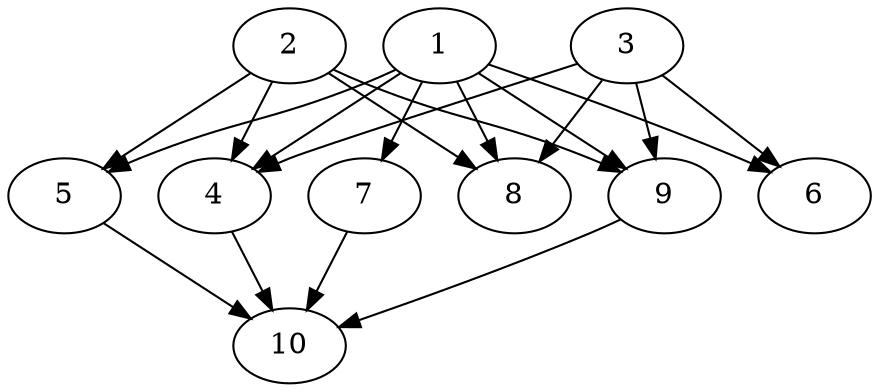 // DAG automatically generated by daggen at Thu Oct  3 13:58:05 2019
// ./daggen --dot -n 10 --ccr 0.4 --fat 0.7 --regular 0.7 --density 0.9 --mindata 5242880 --maxdata 52428800 
digraph G {
  1 [size="50951680", alpha="0.10", expect_size="20380672"] 
  1 -> 4 [size ="20380672"]
  1 -> 5 [size ="20380672"]
  1 -> 6 [size ="20380672"]
  1 -> 7 [size ="20380672"]
  1 -> 8 [size ="20380672"]
  1 -> 9 [size ="20380672"]
  2 [size="30522880", alpha="0.14", expect_size="12209152"] 
  2 -> 4 [size ="12209152"]
  2 -> 5 [size ="12209152"]
  2 -> 8 [size ="12209152"]
  2 -> 9 [size ="12209152"]
  3 [size="49085440", alpha="0.08", expect_size="19634176"] 
  3 -> 4 [size ="19634176"]
  3 -> 6 [size ="19634176"]
  3 -> 8 [size ="19634176"]
  3 -> 9 [size ="19634176"]
  4 [size="97164800", alpha="0.15", expect_size="38865920"] 
  4 -> 10 [size ="38865920"]
  5 [size="60505600", alpha="0.04", expect_size="24202240"] 
  5 -> 10 [size ="24202240"]
  6 [size="88637440", alpha="0.14", expect_size="35454976"] 
  7 [size="94494720", alpha="0.17", expect_size="37797888"] 
  7 -> 10 [size ="37797888"]
  8 [size="76508160", alpha="0.14", expect_size="30603264"] 
  9 [size="23170560", alpha="0.05", expect_size="9268224"] 
  9 -> 10 [size ="9268224"]
  10 [size="81702400", alpha="0.03", expect_size="32680960"] 
}
